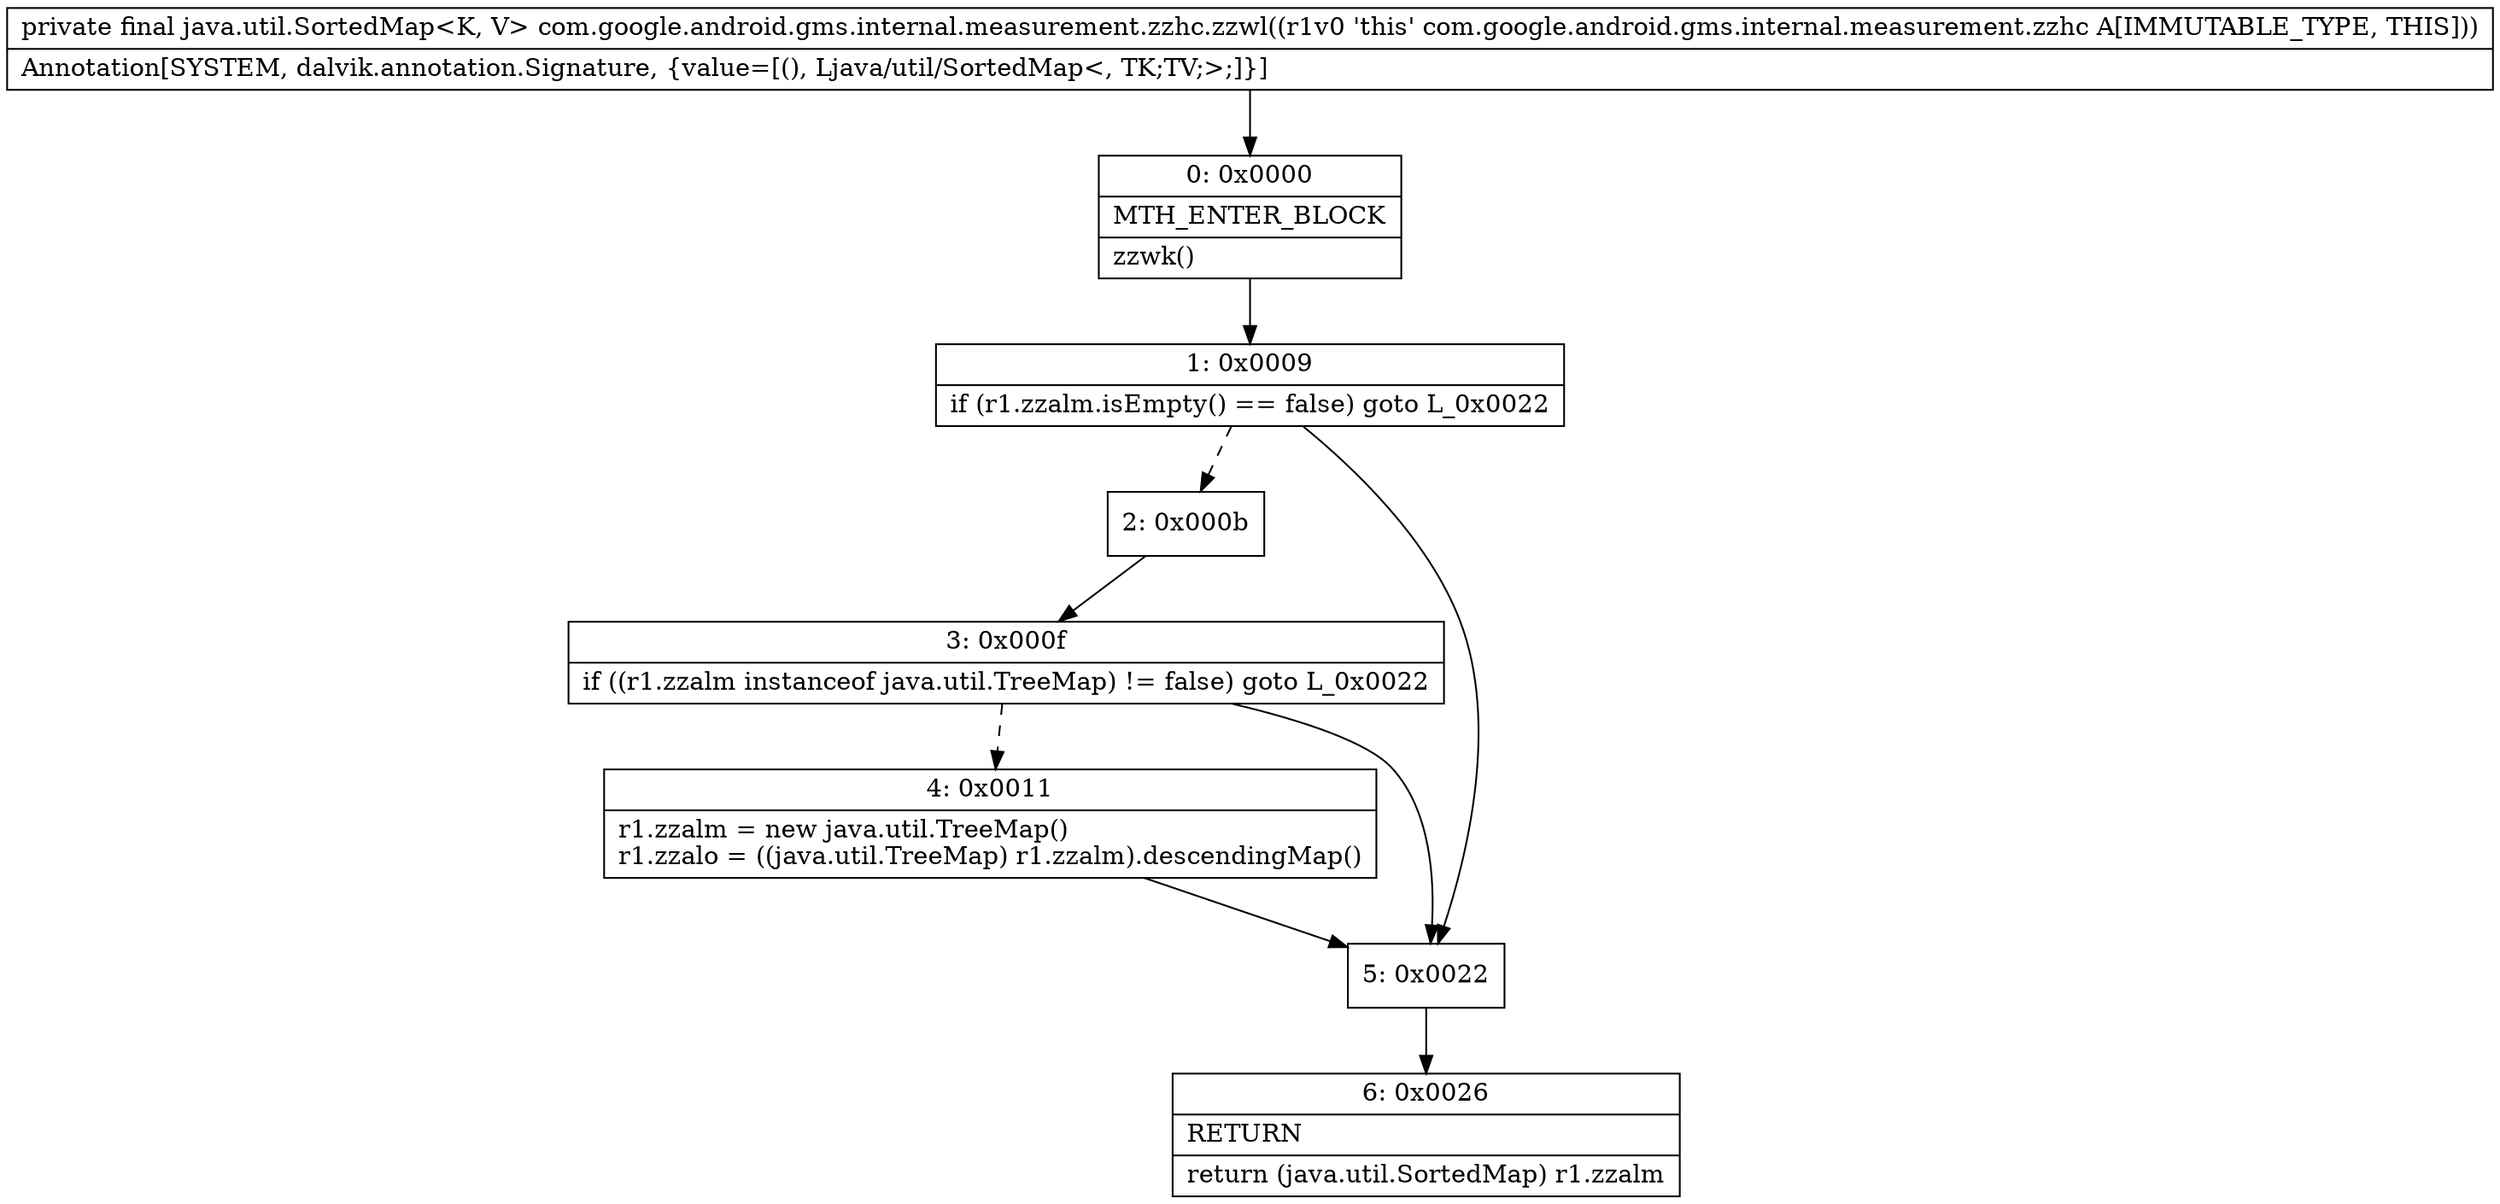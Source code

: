 digraph "CFG forcom.google.android.gms.internal.measurement.zzhc.zzwl()Ljava\/util\/SortedMap;" {
Node_0 [shape=record,label="{0\:\ 0x0000|MTH_ENTER_BLOCK\l|zzwk()\l}"];
Node_1 [shape=record,label="{1\:\ 0x0009|if (r1.zzalm.isEmpty() == false) goto L_0x0022\l}"];
Node_2 [shape=record,label="{2\:\ 0x000b}"];
Node_3 [shape=record,label="{3\:\ 0x000f|if ((r1.zzalm instanceof java.util.TreeMap) != false) goto L_0x0022\l}"];
Node_4 [shape=record,label="{4\:\ 0x0011|r1.zzalm = new java.util.TreeMap()\lr1.zzalo = ((java.util.TreeMap) r1.zzalm).descendingMap()\l}"];
Node_5 [shape=record,label="{5\:\ 0x0022}"];
Node_6 [shape=record,label="{6\:\ 0x0026|RETURN\l|return (java.util.SortedMap) r1.zzalm\l}"];
MethodNode[shape=record,label="{private final java.util.SortedMap\<K, V\> com.google.android.gms.internal.measurement.zzhc.zzwl((r1v0 'this' com.google.android.gms.internal.measurement.zzhc A[IMMUTABLE_TYPE, THIS]))  | Annotation[SYSTEM, dalvik.annotation.Signature, \{value=[(), Ljava\/util\/SortedMap\<, TK;TV;\>;]\}]\l}"];
MethodNode -> Node_0;
Node_0 -> Node_1;
Node_1 -> Node_2[style=dashed];
Node_1 -> Node_5;
Node_2 -> Node_3;
Node_3 -> Node_4[style=dashed];
Node_3 -> Node_5;
Node_4 -> Node_5;
Node_5 -> Node_6;
}

